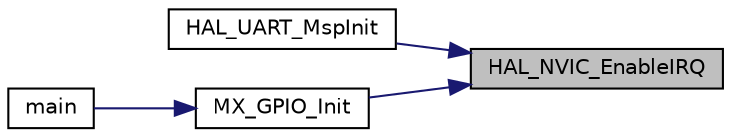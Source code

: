 digraph "HAL_NVIC_EnableIRQ"
{
 // LATEX_PDF_SIZE
  edge [fontname="Helvetica",fontsize="10",labelfontname="Helvetica",labelfontsize="10"];
  node [fontname="Helvetica",fontsize="10",shape=record];
  rankdir="RL";
  Node1 [label="HAL_NVIC_EnableIRQ",height=0.2,width=0.4,color="black", fillcolor="grey75", style="filled", fontcolor="black",tooltip=" "];
  Node1 -> Node2 [dir="back",color="midnightblue",fontsize="10",style="solid",fontname="Helvetica"];
  Node2 [label="HAL_UART_MspInit",height=0.2,width=0.4,color="black", fillcolor="white", style="filled",URL="$group__UART__Exported__Functions__Group1.html#ga0e553b32211877322f949b14801bbfa7",tooltip="UART MSP Initialization This function configures the hardware resources used in this example."];
  Node1 -> Node3 [dir="back",color="midnightblue",fontsize="10",style="solid",fontname="Helvetica"];
  Node3 [label="MX_GPIO_Init",height=0.2,width=0.4,color="black", fillcolor="white", style="filled",URL="$main_8c.html#ae89fdd15729ad41a66911190fcbab23a",tooltip="GPIO Initialization Function."];
  Node3 -> Node4 [dir="back",color="midnightblue",fontsize="10",style="solid",fontname="Helvetica"];
  Node4 [label="main",height=0.2,width=0.4,color="black", fillcolor="white", style="filled",URL="$main_8c.html#a840291bc02cba5474a4cb46a9b9566fe",tooltip="The application entry point."];
}

